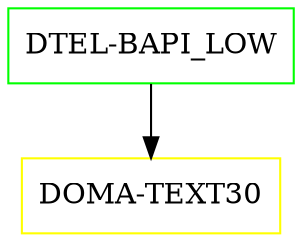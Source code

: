 digraph G {
  "DTEL-BAPI_LOW" [shape=box,color=green];
  "DOMA-TEXT30" [shape=box,color=yellow,URL="./DOMA_TEXT30.html"];
  "DTEL-BAPI_LOW" -> "DOMA-TEXT30";
}
